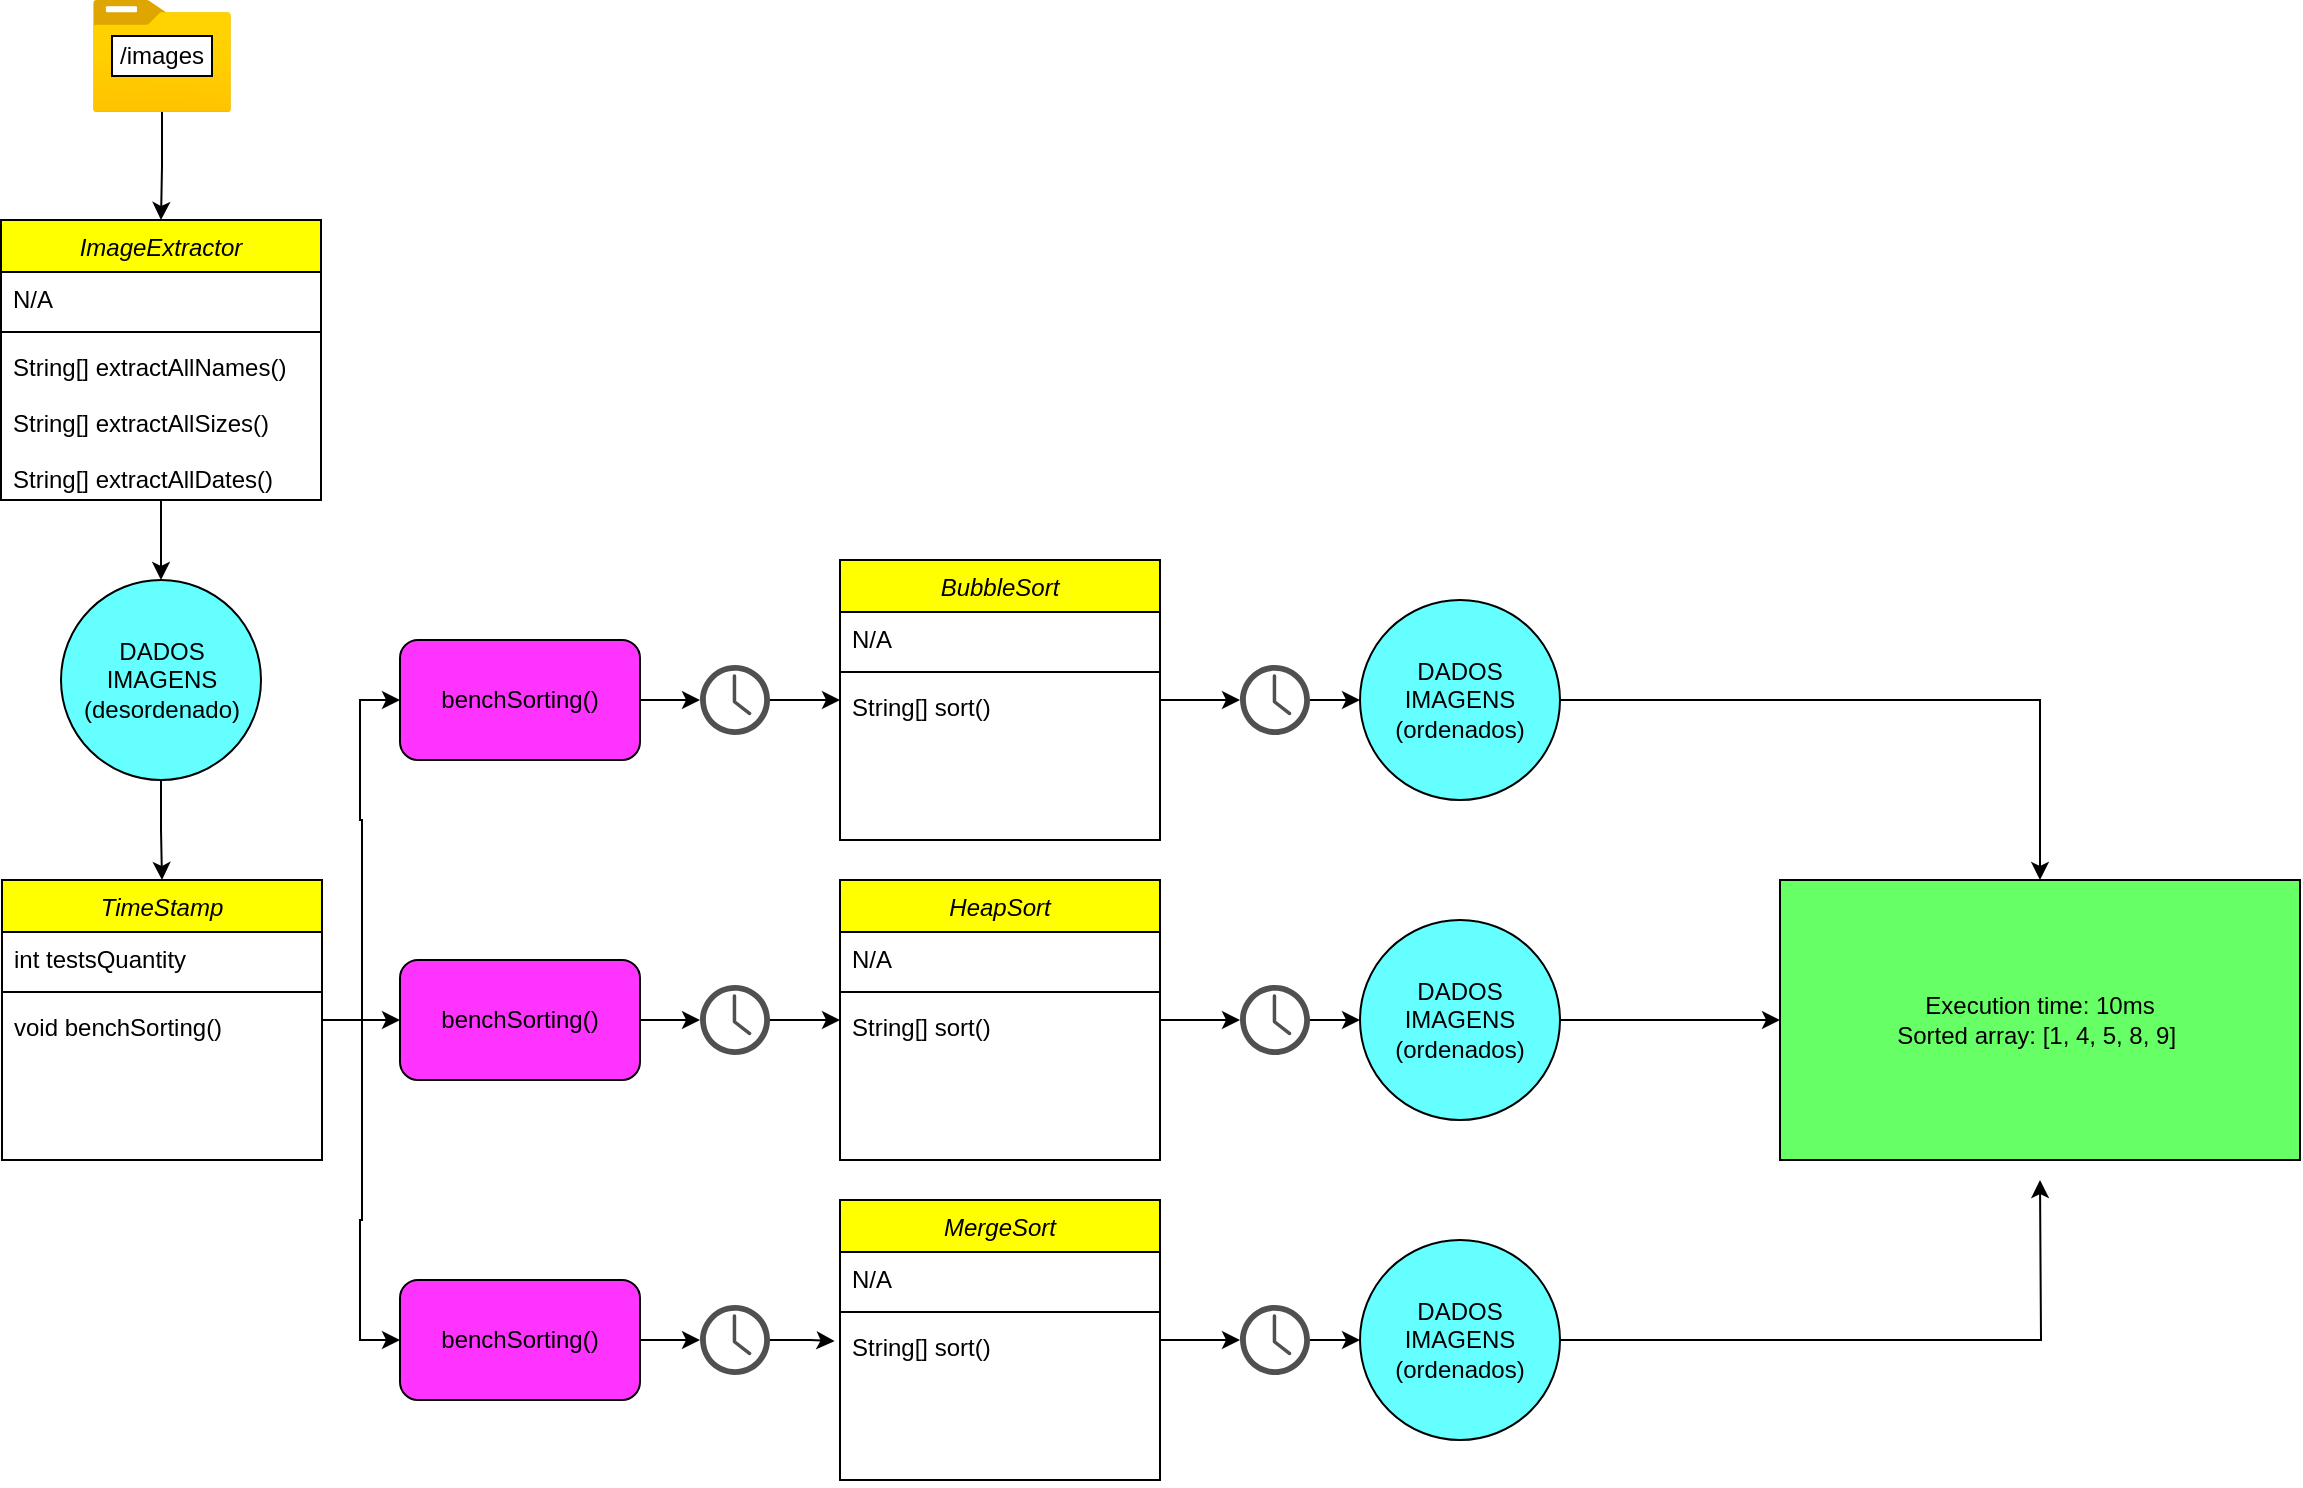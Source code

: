 <mxfile version="26.1.1">
  <diagram id="C5RBs43oDa-KdzZeNtuy" name="Page-1">
    <mxGraphModel dx="1318" dy="740" grid="1" gridSize="10" guides="1" tooltips="1" connect="1" arrows="1" fold="1" page="1" pageScale="1" pageWidth="827" pageHeight="1169" math="0" shadow="0">
      <root>
        <mxCell id="WIyWlLk6GJQsqaUBKTNV-0" />
        <mxCell id="WIyWlLk6GJQsqaUBKTNV-1" parent="WIyWlLk6GJQsqaUBKTNV-0" />
        <mxCell id="ngoGSLIxm3NukZSk9dx1-43" style="edgeStyle=orthogonalEdgeStyle;rounded=0;orthogonalLoop=1;jettySize=auto;html=1;" edge="1" parent="WIyWlLk6GJQsqaUBKTNV-1" source="zkfFHV4jXpPFQw0GAbJ--0" target="ngoGSLIxm3NukZSk9dx1-42">
          <mxGeometry relative="1" as="geometry" />
        </mxCell>
        <mxCell id="zkfFHV4jXpPFQw0GAbJ--0" value="ImageExtractor" style="swimlane;fontStyle=2;align=center;verticalAlign=top;childLayout=stackLayout;horizontal=1;startSize=26;horizontalStack=0;resizeParent=1;resizeLast=0;collapsible=1;marginBottom=0;rounded=0;shadow=0;strokeWidth=1;fillColor=#FFFF00;" parent="WIyWlLk6GJQsqaUBKTNV-1" vertex="1">
          <mxGeometry x="40.5" y="130" width="160" height="140" as="geometry">
            <mxRectangle x="230" y="140" width="160" height="26" as="alternateBounds" />
          </mxGeometry>
        </mxCell>
        <mxCell id="zkfFHV4jXpPFQw0GAbJ--2" value="N/A" style="text;align=left;verticalAlign=top;spacingLeft=4;spacingRight=4;overflow=hidden;rotatable=0;points=[[0,0.5],[1,0.5]];portConstraint=eastwest;rounded=0;shadow=0;html=0;" parent="zkfFHV4jXpPFQw0GAbJ--0" vertex="1">
          <mxGeometry y="26" width="160" height="26" as="geometry" />
        </mxCell>
        <mxCell id="zkfFHV4jXpPFQw0GAbJ--4" value="" style="line;html=1;strokeWidth=1;align=left;verticalAlign=middle;spacingTop=-1;spacingLeft=3;spacingRight=3;rotatable=0;labelPosition=right;points=[];portConstraint=eastwest;" parent="zkfFHV4jXpPFQw0GAbJ--0" vertex="1">
          <mxGeometry y="52" width="160" height="8" as="geometry" />
        </mxCell>
        <mxCell id="zkfFHV4jXpPFQw0GAbJ--5" value="String[] extractAllNames()&#xa;&#xa;String[] extractAllSizes()&#xa;&#xa;String[] extractAllDates()" style="text;align=left;verticalAlign=top;spacingLeft=4;spacingRight=4;overflow=hidden;rotatable=0;points=[[0,0.5],[1,0.5]];portConstraint=eastwest;" parent="zkfFHV4jXpPFQw0GAbJ--0" vertex="1">
          <mxGeometry y="60" width="160" height="80" as="geometry" />
        </mxCell>
        <mxCell id="ngoGSLIxm3NukZSk9dx1-73" style="edgeStyle=orthogonalEdgeStyle;rounded=0;orthogonalLoop=1;jettySize=auto;html=1;entryX=0;entryY=0.5;entryDx=0;entryDy=0;" edge="1" parent="WIyWlLk6GJQsqaUBKTNV-1" source="ngoGSLIxm3NukZSk9dx1-11" target="ngoGSLIxm3NukZSk9dx1-72">
          <mxGeometry relative="1" as="geometry" />
        </mxCell>
        <mxCell id="ngoGSLIxm3NukZSk9dx1-79" style="edgeStyle=orthogonalEdgeStyle;rounded=0;orthogonalLoop=1;jettySize=auto;html=1;entryX=0;entryY=0.5;entryDx=0;entryDy=0;" edge="1" parent="WIyWlLk6GJQsqaUBKTNV-1" source="ngoGSLIxm3NukZSk9dx1-11" target="ngoGSLIxm3NukZSk9dx1-78">
          <mxGeometry relative="1" as="geometry" />
        </mxCell>
        <mxCell id="ngoGSLIxm3NukZSk9dx1-80" style="edgeStyle=orthogonalEdgeStyle;rounded=0;orthogonalLoop=1;jettySize=auto;html=1;entryX=0;entryY=0.5;entryDx=0;entryDy=0;" edge="1" parent="WIyWlLk6GJQsqaUBKTNV-1" source="ngoGSLIxm3NukZSk9dx1-11" target="ngoGSLIxm3NukZSk9dx1-77">
          <mxGeometry relative="1" as="geometry" />
        </mxCell>
        <mxCell id="ngoGSLIxm3NukZSk9dx1-11" value="TimeStamp" style="swimlane;fontStyle=2;align=center;verticalAlign=top;childLayout=stackLayout;horizontal=1;startSize=26;horizontalStack=0;resizeParent=1;resizeLast=0;collapsible=1;marginBottom=0;rounded=0;shadow=0;strokeWidth=1;fillColor=#FFFF00;" vertex="1" parent="WIyWlLk6GJQsqaUBKTNV-1">
          <mxGeometry x="41" y="460" width="160" height="140" as="geometry">
            <mxRectangle x="230" y="140" width="160" height="26" as="alternateBounds" />
          </mxGeometry>
        </mxCell>
        <mxCell id="ngoGSLIxm3NukZSk9dx1-12" value="int testsQuantity" style="text;align=left;verticalAlign=top;spacingLeft=4;spacingRight=4;overflow=hidden;rotatable=0;points=[[0,0.5],[1,0.5]];portConstraint=eastwest;rounded=0;shadow=0;html=0;" vertex="1" parent="ngoGSLIxm3NukZSk9dx1-11">
          <mxGeometry y="26" width="160" height="26" as="geometry" />
        </mxCell>
        <mxCell id="ngoGSLIxm3NukZSk9dx1-13" value="" style="line;html=1;strokeWidth=1;align=left;verticalAlign=middle;spacingTop=-1;spacingLeft=3;spacingRight=3;rotatable=0;labelPosition=right;points=[];portConstraint=eastwest;" vertex="1" parent="ngoGSLIxm3NukZSk9dx1-11">
          <mxGeometry y="52" width="160" height="8" as="geometry" />
        </mxCell>
        <mxCell id="ngoGSLIxm3NukZSk9dx1-14" value="void benchSorting()" style="text;align=left;verticalAlign=top;spacingLeft=4;spacingRight=4;overflow=hidden;rotatable=0;points=[[0,0.5],[1,0.5]];portConstraint=eastwest;" vertex="1" parent="ngoGSLIxm3NukZSk9dx1-11">
          <mxGeometry y="60" width="160" height="80" as="geometry" />
        </mxCell>
        <mxCell id="ngoGSLIxm3NukZSk9dx1-66" style="edgeStyle=orthogonalEdgeStyle;rounded=0;orthogonalLoop=1;jettySize=auto;html=1;" edge="1" parent="WIyWlLk6GJQsqaUBKTNV-1" source="ngoGSLIxm3NukZSk9dx1-15" target="ngoGSLIxm3NukZSk9dx1-62">
          <mxGeometry relative="1" as="geometry" />
        </mxCell>
        <mxCell id="ngoGSLIxm3NukZSk9dx1-15" value="MergeSort" style="swimlane;fontStyle=2;align=center;verticalAlign=top;childLayout=stackLayout;horizontal=1;startSize=26;horizontalStack=0;resizeParent=1;resizeLast=0;collapsible=1;marginBottom=0;rounded=0;shadow=0;strokeWidth=1;fillColor=#FFFF00;" vertex="1" parent="WIyWlLk6GJQsqaUBKTNV-1">
          <mxGeometry x="460" y="620" width="160" height="140" as="geometry">
            <mxRectangle x="230" y="140" width="160" height="26" as="alternateBounds" />
          </mxGeometry>
        </mxCell>
        <mxCell id="ngoGSLIxm3NukZSk9dx1-16" value="N/A" style="text;align=left;verticalAlign=top;spacingLeft=4;spacingRight=4;overflow=hidden;rotatable=0;points=[[0,0.5],[1,0.5]];portConstraint=eastwest;rounded=0;shadow=0;html=0;" vertex="1" parent="ngoGSLIxm3NukZSk9dx1-15">
          <mxGeometry y="26" width="160" height="26" as="geometry" />
        </mxCell>
        <mxCell id="ngoGSLIxm3NukZSk9dx1-17" value="" style="line;html=1;strokeWidth=1;align=left;verticalAlign=middle;spacingTop=-1;spacingLeft=3;spacingRight=3;rotatable=0;labelPosition=right;points=[];portConstraint=eastwest;" vertex="1" parent="ngoGSLIxm3NukZSk9dx1-15">
          <mxGeometry y="52" width="160" height="8" as="geometry" />
        </mxCell>
        <mxCell id="ngoGSLIxm3NukZSk9dx1-18" value="String[] sort()" style="text;align=left;verticalAlign=top;spacingLeft=4;spacingRight=4;overflow=hidden;rotatable=0;points=[[0,0.5],[1,0.5]];portConstraint=eastwest;" vertex="1" parent="ngoGSLIxm3NukZSk9dx1-15">
          <mxGeometry y="60" width="160" height="80" as="geometry" />
        </mxCell>
        <mxCell id="ngoGSLIxm3NukZSk9dx1-65" style="edgeStyle=orthogonalEdgeStyle;rounded=0;orthogonalLoop=1;jettySize=auto;html=1;" edge="1" parent="WIyWlLk6GJQsqaUBKTNV-1" source="ngoGSLIxm3NukZSk9dx1-19" target="ngoGSLIxm3NukZSk9dx1-61">
          <mxGeometry relative="1" as="geometry" />
        </mxCell>
        <mxCell id="ngoGSLIxm3NukZSk9dx1-19" value="HeapSort" style="swimlane;fontStyle=2;align=center;verticalAlign=top;childLayout=stackLayout;horizontal=1;startSize=26;horizontalStack=0;resizeParent=1;resizeLast=0;collapsible=1;marginBottom=0;rounded=0;shadow=0;strokeWidth=1;fillColor=#FFFF00;" vertex="1" parent="WIyWlLk6GJQsqaUBKTNV-1">
          <mxGeometry x="460" y="460" width="160" height="140" as="geometry">
            <mxRectangle x="230" y="140" width="160" height="26" as="alternateBounds" />
          </mxGeometry>
        </mxCell>
        <mxCell id="ngoGSLIxm3NukZSk9dx1-20" value="N/A" style="text;align=left;verticalAlign=top;spacingLeft=4;spacingRight=4;overflow=hidden;rotatable=0;points=[[0,0.5],[1,0.5]];portConstraint=eastwest;rounded=0;shadow=0;html=0;" vertex="1" parent="ngoGSLIxm3NukZSk9dx1-19">
          <mxGeometry y="26" width="160" height="26" as="geometry" />
        </mxCell>
        <mxCell id="ngoGSLIxm3NukZSk9dx1-21" value="" style="line;html=1;strokeWidth=1;align=left;verticalAlign=middle;spacingTop=-1;spacingLeft=3;spacingRight=3;rotatable=0;labelPosition=right;points=[];portConstraint=eastwest;" vertex="1" parent="ngoGSLIxm3NukZSk9dx1-19">
          <mxGeometry y="52" width="160" height="8" as="geometry" />
        </mxCell>
        <mxCell id="ngoGSLIxm3NukZSk9dx1-22" value="String[] sort()" style="text;align=left;verticalAlign=top;spacingLeft=4;spacingRight=4;overflow=hidden;rotatable=0;points=[[0,0.5],[1,0.5]];portConstraint=eastwest;" vertex="1" parent="ngoGSLIxm3NukZSk9dx1-19">
          <mxGeometry y="60" width="160" height="80" as="geometry" />
        </mxCell>
        <mxCell id="ngoGSLIxm3NukZSk9dx1-64" style="edgeStyle=orthogonalEdgeStyle;rounded=0;orthogonalLoop=1;jettySize=auto;html=1;" edge="1" parent="WIyWlLk6GJQsqaUBKTNV-1" source="ngoGSLIxm3NukZSk9dx1-23" target="ngoGSLIxm3NukZSk9dx1-60">
          <mxGeometry relative="1" as="geometry" />
        </mxCell>
        <mxCell id="ngoGSLIxm3NukZSk9dx1-23" value="BubbleSort" style="swimlane;fontStyle=2;align=center;verticalAlign=top;childLayout=stackLayout;horizontal=1;startSize=26;horizontalStack=0;resizeParent=1;resizeLast=0;collapsible=1;marginBottom=0;rounded=0;shadow=0;strokeWidth=1;fillColor=#FFFF00;" vertex="1" parent="WIyWlLk6GJQsqaUBKTNV-1">
          <mxGeometry x="460" y="300" width="160" height="140" as="geometry">
            <mxRectangle x="230" y="140" width="160" height="26" as="alternateBounds" />
          </mxGeometry>
        </mxCell>
        <mxCell id="ngoGSLIxm3NukZSk9dx1-24" value="N/A" style="text;align=left;verticalAlign=top;spacingLeft=4;spacingRight=4;overflow=hidden;rotatable=0;points=[[0,0.5],[1,0.5]];portConstraint=eastwest;rounded=0;shadow=0;html=0;" vertex="1" parent="ngoGSLIxm3NukZSk9dx1-23">
          <mxGeometry y="26" width="160" height="26" as="geometry" />
        </mxCell>
        <mxCell id="ngoGSLIxm3NukZSk9dx1-25" value="" style="line;html=1;strokeWidth=1;align=left;verticalAlign=middle;spacingTop=-1;spacingLeft=3;spacingRight=3;rotatable=0;labelPosition=right;points=[];portConstraint=eastwest;" vertex="1" parent="ngoGSLIxm3NukZSk9dx1-23">
          <mxGeometry y="52" width="160" height="8" as="geometry" />
        </mxCell>
        <mxCell id="ngoGSLIxm3NukZSk9dx1-26" value="String[] sort()" style="text;align=left;verticalAlign=top;spacingLeft=4;spacingRight=4;overflow=hidden;rotatable=0;points=[[0,0.5],[1,0.5]];portConstraint=eastwest;" vertex="1" parent="ngoGSLIxm3NukZSk9dx1-23">
          <mxGeometry y="60" width="160" height="80" as="geometry" />
        </mxCell>
        <mxCell id="ngoGSLIxm3NukZSk9dx1-40" style="edgeStyle=orthogonalEdgeStyle;rounded=0;orthogonalLoop=1;jettySize=auto;html=1;entryX=0.5;entryY=0;entryDx=0;entryDy=0;" edge="1" parent="WIyWlLk6GJQsqaUBKTNV-1" source="ngoGSLIxm3NukZSk9dx1-37" target="zkfFHV4jXpPFQw0GAbJ--0">
          <mxGeometry relative="1" as="geometry" />
        </mxCell>
        <mxCell id="ngoGSLIxm3NukZSk9dx1-37" value="" style="image;aspect=fixed;html=1;points=[];align=center;fontSize=12;image=img/lib/azure2/general/Folder_Blank.svg;" vertex="1" parent="WIyWlLk6GJQsqaUBKTNV-1">
          <mxGeometry x="86.5" y="20" width="69" height="56.0" as="geometry" />
        </mxCell>
        <mxCell id="ngoGSLIxm3NukZSk9dx1-38" value="/images" style="rounded=0;whiteSpace=wrap;html=1;" vertex="1" parent="WIyWlLk6GJQsqaUBKTNV-1">
          <mxGeometry x="96" y="38" width="50" height="20" as="geometry" />
        </mxCell>
        <mxCell id="ngoGSLIxm3NukZSk9dx1-47" style="edgeStyle=orthogonalEdgeStyle;rounded=0;orthogonalLoop=1;jettySize=auto;html=1;" edge="1" parent="WIyWlLk6GJQsqaUBKTNV-1" source="ngoGSLIxm3NukZSk9dx1-42" target="ngoGSLIxm3NukZSk9dx1-11">
          <mxGeometry relative="1" as="geometry" />
        </mxCell>
        <mxCell id="ngoGSLIxm3NukZSk9dx1-42" value="DADOS IMAGENS&lt;div&gt;(desordenado)&lt;/div&gt;" style="ellipse;whiteSpace=wrap;html=1;aspect=fixed;fillColor=#66FFFF;" vertex="1" parent="WIyWlLk6GJQsqaUBKTNV-1">
          <mxGeometry x="70.5" y="310" width="100" height="100" as="geometry" />
        </mxCell>
        <mxCell id="ngoGSLIxm3NukZSk9dx1-52" value="" style="sketch=0;pointerEvents=1;shadow=0;dashed=0;html=1;strokeColor=none;fillColor=#505050;labelPosition=center;verticalLabelPosition=bottom;verticalAlign=top;outlineConnect=0;align=center;shape=mxgraph.office.concepts.clock;" vertex="1" parent="WIyWlLk6GJQsqaUBKTNV-1">
          <mxGeometry x="390" y="352.5" width="35" height="35" as="geometry" />
        </mxCell>
        <mxCell id="ngoGSLIxm3NukZSk9dx1-53" value="" style="sketch=0;pointerEvents=1;shadow=0;dashed=0;html=1;strokeColor=none;fillColor=#505050;labelPosition=center;verticalLabelPosition=bottom;verticalAlign=top;outlineConnect=0;align=center;shape=mxgraph.office.concepts.clock;" vertex="1" parent="WIyWlLk6GJQsqaUBKTNV-1">
          <mxGeometry x="390" y="512.5" width="35" height="35" as="geometry" />
        </mxCell>
        <mxCell id="ngoGSLIxm3NukZSk9dx1-54" value="" style="sketch=0;pointerEvents=1;shadow=0;dashed=0;html=1;strokeColor=none;fillColor=#505050;labelPosition=center;verticalLabelPosition=bottom;verticalAlign=top;outlineConnect=0;align=center;shape=mxgraph.office.concepts.clock;" vertex="1" parent="WIyWlLk6GJQsqaUBKTNV-1">
          <mxGeometry x="390" y="672.5" width="35" height="35" as="geometry" />
        </mxCell>
        <mxCell id="ngoGSLIxm3NukZSk9dx1-55" style="edgeStyle=orthogonalEdgeStyle;rounded=0;orthogonalLoop=1;jettySize=auto;html=1;entryX=0;entryY=0.125;entryDx=0;entryDy=0;entryPerimeter=0;" edge="1" parent="WIyWlLk6GJQsqaUBKTNV-1" source="ngoGSLIxm3NukZSk9dx1-52" target="ngoGSLIxm3NukZSk9dx1-26">
          <mxGeometry relative="1" as="geometry" />
        </mxCell>
        <mxCell id="ngoGSLIxm3NukZSk9dx1-56" style="edgeStyle=orthogonalEdgeStyle;rounded=0;orthogonalLoop=1;jettySize=auto;html=1;entryX=0;entryY=0.125;entryDx=0;entryDy=0;entryPerimeter=0;" edge="1" parent="WIyWlLk6GJQsqaUBKTNV-1" source="ngoGSLIxm3NukZSk9dx1-53" target="ngoGSLIxm3NukZSk9dx1-22">
          <mxGeometry relative="1" as="geometry" />
        </mxCell>
        <mxCell id="ngoGSLIxm3NukZSk9dx1-57" style="edgeStyle=orthogonalEdgeStyle;rounded=0;orthogonalLoop=1;jettySize=auto;html=1;entryX=-0.017;entryY=0.132;entryDx=0;entryDy=0;entryPerimeter=0;" edge="1" parent="WIyWlLk6GJQsqaUBKTNV-1" source="ngoGSLIxm3NukZSk9dx1-54" target="ngoGSLIxm3NukZSk9dx1-18">
          <mxGeometry relative="1" as="geometry" />
        </mxCell>
        <mxCell id="ngoGSLIxm3NukZSk9dx1-88" style="edgeStyle=orthogonalEdgeStyle;rounded=0;orthogonalLoop=1;jettySize=auto;html=1;entryX=0;entryY=0.5;entryDx=0;entryDy=0;" edge="1" parent="WIyWlLk6GJQsqaUBKTNV-1" source="ngoGSLIxm3NukZSk9dx1-60" target="ngoGSLIxm3NukZSk9dx1-83">
          <mxGeometry relative="1" as="geometry" />
        </mxCell>
        <mxCell id="ngoGSLIxm3NukZSk9dx1-60" value="" style="sketch=0;pointerEvents=1;shadow=0;dashed=0;html=1;strokeColor=none;fillColor=#505050;labelPosition=center;verticalLabelPosition=bottom;verticalAlign=top;outlineConnect=0;align=center;shape=mxgraph.office.concepts.clock;" vertex="1" parent="WIyWlLk6GJQsqaUBKTNV-1">
          <mxGeometry x="660" y="352.5" width="35" height="35" as="geometry" />
        </mxCell>
        <mxCell id="ngoGSLIxm3NukZSk9dx1-87" style="edgeStyle=orthogonalEdgeStyle;rounded=0;orthogonalLoop=1;jettySize=auto;html=1;entryX=0;entryY=0.5;entryDx=0;entryDy=0;" edge="1" parent="WIyWlLk6GJQsqaUBKTNV-1" source="ngoGSLIxm3NukZSk9dx1-61" target="ngoGSLIxm3NukZSk9dx1-85">
          <mxGeometry relative="1" as="geometry" />
        </mxCell>
        <mxCell id="ngoGSLIxm3NukZSk9dx1-61" value="" style="sketch=0;pointerEvents=1;shadow=0;dashed=0;html=1;strokeColor=none;fillColor=#505050;labelPosition=center;verticalLabelPosition=bottom;verticalAlign=top;outlineConnect=0;align=center;shape=mxgraph.office.concepts.clock;" vertex="1" parent="WIyWlLk6GJQsqaUBKTNV-1">
          <mxGeometry x="660" y="512.5" width="35" height="35" as="geometry" />
        </mxCell>
        <mxCell id="ngoGSLIxm3NukZSk9dx1-89" style="edgeStyle=orthogonalEdgeStyle;rounded=0;orthogonalLoop=1;jettySize=auto;html=1;entryX=0;entryY=0.5;entryDx=0;entryDy=0;" edge="1" parent="WIyWlLk6GJQsqaUBKTNV-1" source="ngoGSLIxm3NukZSk9dx1-62" target="ngoGSLIxm3NukZSk9dx1-86">
          <mxGeometry relative="1" as="geometry" />
        </mxCell>
        <mxCell id="ngoGSLIxm3NukZSk9dx1-62" value="" style="sketch=0;pointerEvents=1;shadow=0;dashed=0;html=1;strokeColor=none;fillColor=#505050;labelPosition=center;verticalLabelPosition=bottom;verticalAlign=top;outlineConnect=0;align=center;shape=mxgraph.office.concepts.clock;" vertex="1" parent="WIyWlLk6GJQsqaUBKTNV-1">
          <mxGeometry x="660" y="672.5" width="35" height="35" as="geometry" />
        </mxCell>
        <mxCell id="ngoGSLIxm3NukZSk9dx1-74" style="edgeStyle=orthogonalEdgeStyle;rounded=0;orthogonalLoop=1;jettySize=auto;html=1;" edge="1" parent="WIyWlLk6GJQsqaUBKTNV-1" source="ngoGSLIxm3NukZSk9dx1-72" target="ngoGSLIxm3NukZSk9dx1-53">
          <mxGeometry relative="1" as="geometry" />
        </mxCell>
        <mxCell id="ngoGSLIxm3NukZSk9dx1-72" value="benchSorting()" style="rounded=1;whiteSpace=wrap;html=1;fillColor=#FF33FF;" vertex="1" parent="WIyWlLk6GJQsqaUBKTNV-1">
          <mxGeometry x="240" y="500" width="120" height="60" as="geometry" />
        </mxCell>
        <mxCell id="ngoGSLIxm3NukZSk9dx1-82" style="edgeStyle=orthogonalEdgeStyle;rounded=0;orthogonalLoop=1;jettySize=auto;html=1;" edge="1" parent="WIyWlLk6GJQsqaUBKTNV-1" source="ngoGSLIxm3NukZSk9dx1-77" target="ngoGSLIxm3NukZSk9dx1-54">
          <mxGeometry relative="1" as="geometry" />
        </mxCell>
        <mxCell id="ngoGSLIxm3NukZSk9dx1-77" value="benchSorting()" style="rounded=1;whiteSpace=wrap;html=1;fillColor=#FF33FF;" vertex="1" parent="WIyWlLk6GJQsqaUBKTNV-1">
          <mxGeometry x="240" y="660" width="120" height="60" as="geometry" />
        </mxCell>
        <mxCell id="ngoGSLIxm3NukZSk9dx1-81" style="edgeStyle=orthogonalEdgeStyle;rounded=0;orthogonalLoop=1;jettySize=auto;html=1;" edge="1" parent="WIyWlLk6GJQsqaUBKTNV-1" source="ngoGSLIxm3NukZSk9dx1-78" target="ngoGSLIxm3NukZSk9dx1-52">
          <mxGeometry relative="1" as="geometry" />
        </mxCell>
        <mxCell id="ngoGSLIxm3NukZSk9dx1-78" value="benchSorting()" style="rounded=1;whiteSpace=wrap;html=1;fillColor=#FF33FF;" vertex="1" parent="WIyWlLk6GJQsqaUBKTNV-1">
          <mxGeometry x="240" y="340" width="120" height="60" as="geometry" />
        </mxCell>
        <mxCell id="ngoGSLIxm3NukZSk9dx1-94" style="edgeStyle=orthogonalEdgeStyle;rounded=0;orthogonalLoop=1;jettySize=auto;html=1;" edge="1" parent="WIyWlLk6GJQsqaUBKTNV-1" source="ngoGSLIxm3NukZSk9dx1-83" target="ngoGSLIxm3NukZSk9dx1-90">
          <mxGeometry relative="1" as="geometry" />
        </mxCell>
        <mxCell id="ngoGSLIxm3NukZSk9dx1-83" value="DADOS IMAGENS&lt;div&gt;(ordenados&lt;span style=&quot;background-color: transparent; color: light-dark(rgb(0, 0, 0), rgb(255, 255, 255));&quot;&gt;)&lt;/span&gt;&lt;/div&gt;" style="ellipse;whiteSpace=wrap;html=1;aspect=fixed;fillColor=#66FFFF;" vertex="1" parent="WIyWlLk6GJQsqaUBKTNV-1">
          <mxGeometry x="720" y="320" width="100" height="100" as="geometry" />
        </mxCell>
        <mxCell id="ngoGSLIxm3NukZSk9dx1-93" style="edgeStyle=orthogonalEdgeStyle;rounded=0;orthogonalLoop=1;jettySize=auto;html=1;entryX=0;entryY=0.5;entryDx=0;entryDy=0;" edge="1" parent="WIyWlLk6GJQsqaUBKTNV-1" source="ngoGSLIxm3NukZSk9dx1-85" target="ngoGSLIxm3NukZSk9dx1-90">
          <mxGeometry relative="1" as="geometry" />
        </mxCell>
        <mxCell id="ngoGSLIxm3NukZSk9dx1-85" value="DADOS IMAGENS&lt;div&gt;(ordenados&lt;span style=&quot;background-color: transparent; color: light-dark(rgb(0, 0, 0), rgb(255, 255, 255));&quot;&gt;)&lt;/span&gt;&lt;/div&gt;" style="ellipse;whiteSpace=wrap;html=1;aspect=fixed;fillColor=#66FFFF;" vertex="1" parent="WIyWlLk6GJQsqaUBKTNV-1">
          <mxGeometry x="720" y="480" width="100" height="100" as="geometry" />
        </mxCell>
        <mxCell id="ngoGSLIxm3NukZSk9dx1-95" style="edgeStyle=orthogonalEdgeStyle;rounded=0;orthogonalLoop=1;jettySize=auto;html=1;" edge="1" parent="WIyWlLk6GJQsqaUBKTNV-1" source="ngoGSLIxm3NukZSk9dx1-86">
          <mxGeometry relative="1" as="geometry">
            <mxPoint x="1060" y="610" as="targetPoint" />
          </mxGeometry>
        </mxCell>
        <mxCell id="ngoGSLIxm3NukZSk9dx1-86" value="DADOS IMAGENS&lt;div&gt;(ordenados&lt;span style=&quot;background-color: transparent; color: light-dark(rgb(0, 0, 0), rgb(255, 255, 255));&quot;&gt;)&lt;/span&gt;&lt;/div&gt;" style="ellipse;whiteSpace=wrap;html=1;aspect=fixed;fillColor=#66FFFF;" vertex="1" parent="WIyWlLk6GJQsqaUBKTNV-1">
          <mxGeometry x="720" y="640" width="100" height="100" as="geometry" />
        </mxCell>
        <mxCell id="ngoGSLIxm3NukZSk9dx1-90" value="Execution time: 10ms&lt;div&gt;Sorted array: [1, 4, 5, 8, 9]&amp;nbsp;&lt;/div&gt;" style="rounded=0;whiteSpace=wrap;html=1;fillColor=#66FF66;" vertex="1" parent="WIyWlLk6GJQsqaUBKTNV-1">
          <mxGeometry x="930" y="460" width="260" height="140" as="geometry" />
        </mxCell>
      </root>
    </mxGraphModel>
  </diagram>
</mxfile>
